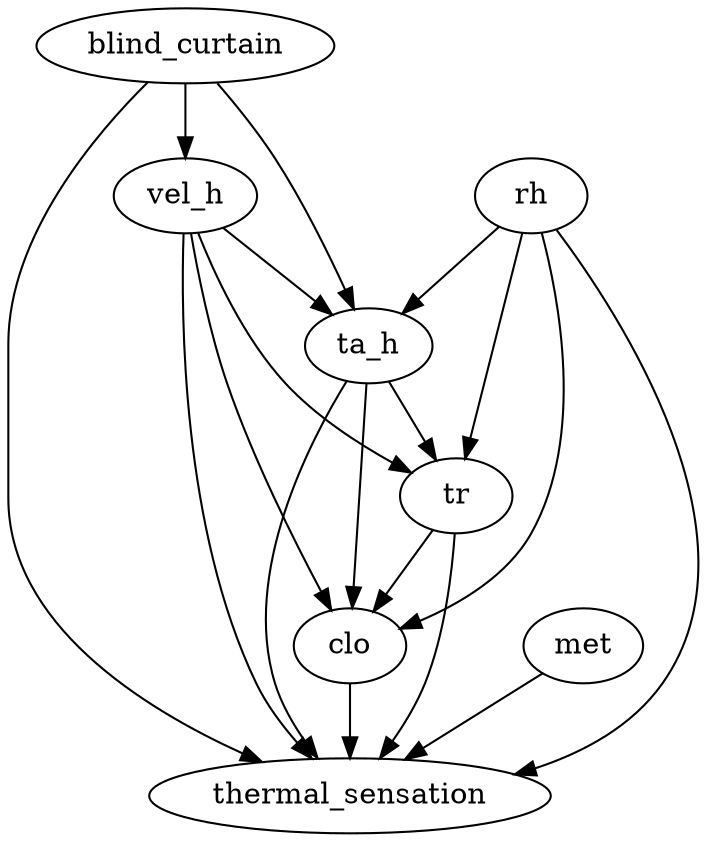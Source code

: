 digraph {
	ta_h -> tr
	vel_h -> ta_h
	rh -> ta_h
	ta_h -> clo
	ta_h -> thermal_sensation
	vel_h -> tr
	rh -> tr
	tr -> clo
	tr -> thermal_sensation
	vel_h -> clo
	vel_h -> thermal_sensation
	rh -> clo
	rh -> thermal_sensation
	met -> thermal_sensation
	clo -> thermal_sensation
	blind_curtain -> vel_h
	blind_curtain -> ta_h
	blind_curtain -> thermal_sensation
}
